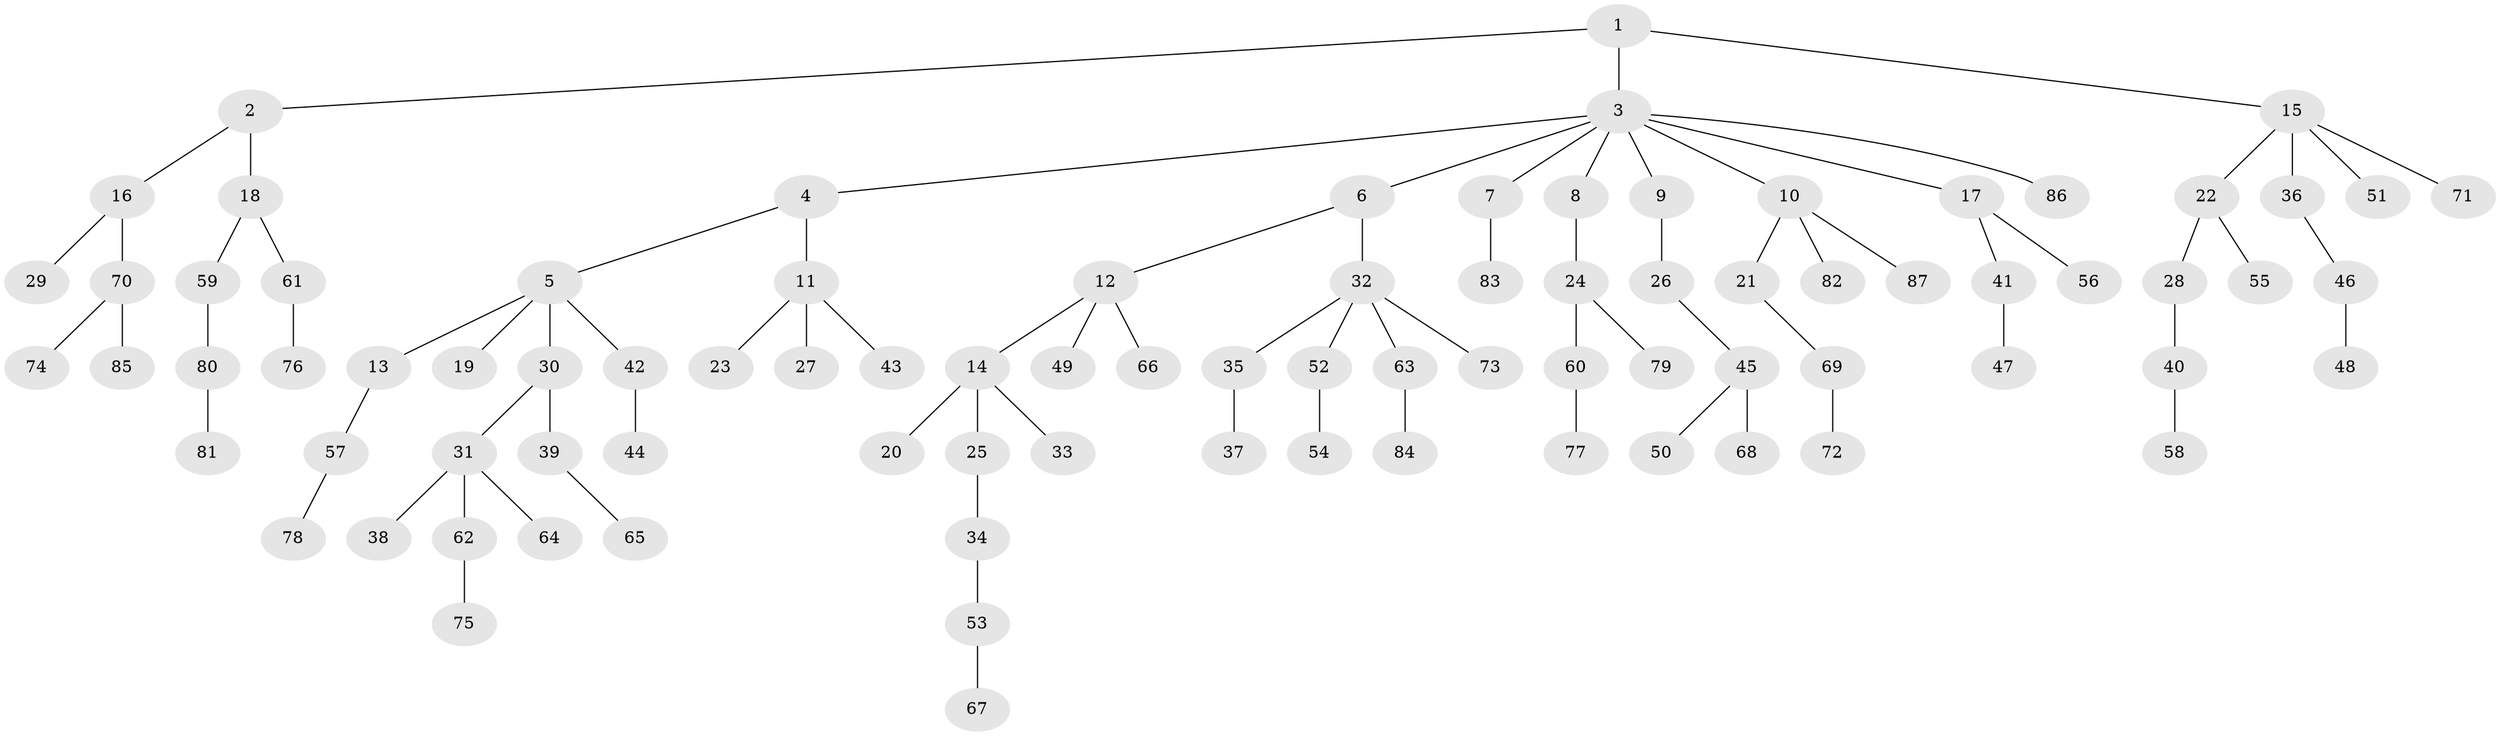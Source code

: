 // original degree distribution, {3: 0.14583333333333334, 4: 0.0625, 10: 0.006944444444444444, 6: 0.013888888888888888, 2: 0.2361111111111111, 5: 0.034722222222222224, 1: 0.5}
// Generated by graph-tools (version 1.1) at 2025/51/03/04/25 22:51:30]
// undirected, 87 vertices, 86 edges
graph export_dot {
  node [color=gray90,style=filled];
  1;
  2;
  3;
  4;
  5;
  6;
  7;
  8;
  9;
  10;
  11;
  12;
  13;
  14;
  15;
  16;
  17;
  18;
  19;
  20;
  21;
  22;
  23;
  24;
  25;
  26;
  27;
  28;
  29;
  30;
  31;
  32;
  33;
  34;
  35;
  36;
  37;
  38;
  39;
  40;
  41;
  42;
  43;
  44;
  45;
  46;
  47;
  48;
  49;
  50;
  51;
  52;
  53;
  54;
  55;
  56;
  57;
  58;
  59;
  60;
  61;
  62;
  63;
  64;
  65;
  66;
  67;
  68;
  69;
  70;
  71;
  72;
  73;
  74;
  75;
  76;
  77;
  78;
  79;
  80;
  81;
  82;
  83;
  84;
  85;
  86;
  87;
  1 -- 2 [weight=1.0];
  1 -- 3 [weight=1.0];
  1 -- 15 [weight=1.0];
  2 -- 16 [weight=1.0];
  2 -- 18 [weight=1.0];
  3 -- 4 [weight=1.0];
  3 -- 6 [weight=1.0];
  3 -- 7 [weight=1.0];
  3 -- 8 [weight=1.0];
  3 -- 9 [weight=1.0];
  3 -- 10 [weight=1.0];
  3 -- 17 [weight=1.0];
  3 -- 86 [weight=1.0];
  4 -- 5 [weight=1.0];
  4 -- 11 [weight=1.0];
  5 -- 13 [weight=1.0];
  5 -- 19 [weight=1.0];
  5 -- 30 [weight=1.0];
  5 -- 42 [weight=1.0];
  6 -- 12 [weight=1.0];
  6 -- 32 [weight=1.0];
  7 -- 83 [weight=1.0];
  8 -- 24 [weight=1.0];
  9 -- 26 [weight=1.0];
  10 -- 21 [weight=1.0];
  10 -- 82 [weight=1.0];
  10 -- 87 [weight=1.0];
  11 -- 23 [weight=1.0];
  11 -- 27 [weight=1.0];
  11 -- 43 [weight=1.0];
  12 -- 14 [weight=1.0];
  12 -- 49 [weight=1.0];
  12 -- 66 [weight=1.0];
  13 -- 57 [weight=1.0];
  14 -- 20 [weight=1.0];
  14 -- 25 [weight=1.0];
  14 -- 33 [weight=1.0];
  15 -- 22 [weight=1.0];
  15 -- 36 [weight=1.0];
  15 -- 51 [weight=1.0];
  15 -- 71 [weight=1.0];
  16 -- 29 [weight=1.0];
  16 -- 70 [weight=1.0];
  17 -- 41 [weight=1.0];
  17 -- 56 [weight=1.0];
  18 -- 59 [weight=1.0];
  18 -- 61 [weight=1.0];
  21 -- 69 [weight=1.0];
  22 -- 28 [weight=1.0];
  22 -- 55 [weight=1.0];
  24 -- 60 [weight=1.0];
  24 -- 79 [weight=1.0];
  25 -- 34 [weight=1.0];
  26 -- 45 [weight=1.0];
  28 -- 40 [weight=1.0];
  30 -- 31 [weight=1.0];
  30 -- 39 [weight=1.0];
  31 -- 38 [weight=1.0];
  31 -- 62 [weight=1.0];
  31 -- 64 [weight=1.0];
  32 -- 35 [weight=1.0];
  32 -- 52 [weight=1.0];
  32 -- 63 [weight=1.0];
  32 -- 73 [weight=1.0];
  34 -- 53 [weight=1.0];
  35 -- 37 [weight=1.0];
  36 -- 46 [weight=1.0];
  39 -- 65 [weight=1.0];
  40 -- 58 [weight=2.0];
  41 -- 47 [weight=1.0];
  42 -- 44 [weight=2.0];
  45 -- 50 [weight=1.0];
  45 -- 68 [weight=1.0];
  46 -- 48 [weight=1.0];
  52 -- 54 [weight=1.0];
  53 -- 67 [weight=1.0];
  57 -- 78 [weight=1.0];
  59 -- 80 [weight=1.0];
  60 -- 77 [weight=1.0];
  61 -- 76 [weight=1.0];
  62 -- 75 [weight=1.0];
  63 -- 84 [weight=1.0];
  69 -- 72 [weight=1.0];
  70 -- 74 [weight=1.0];
  70 -- 85 [weight=1.0];
  80 -- 81 [weight=1.0];
}
